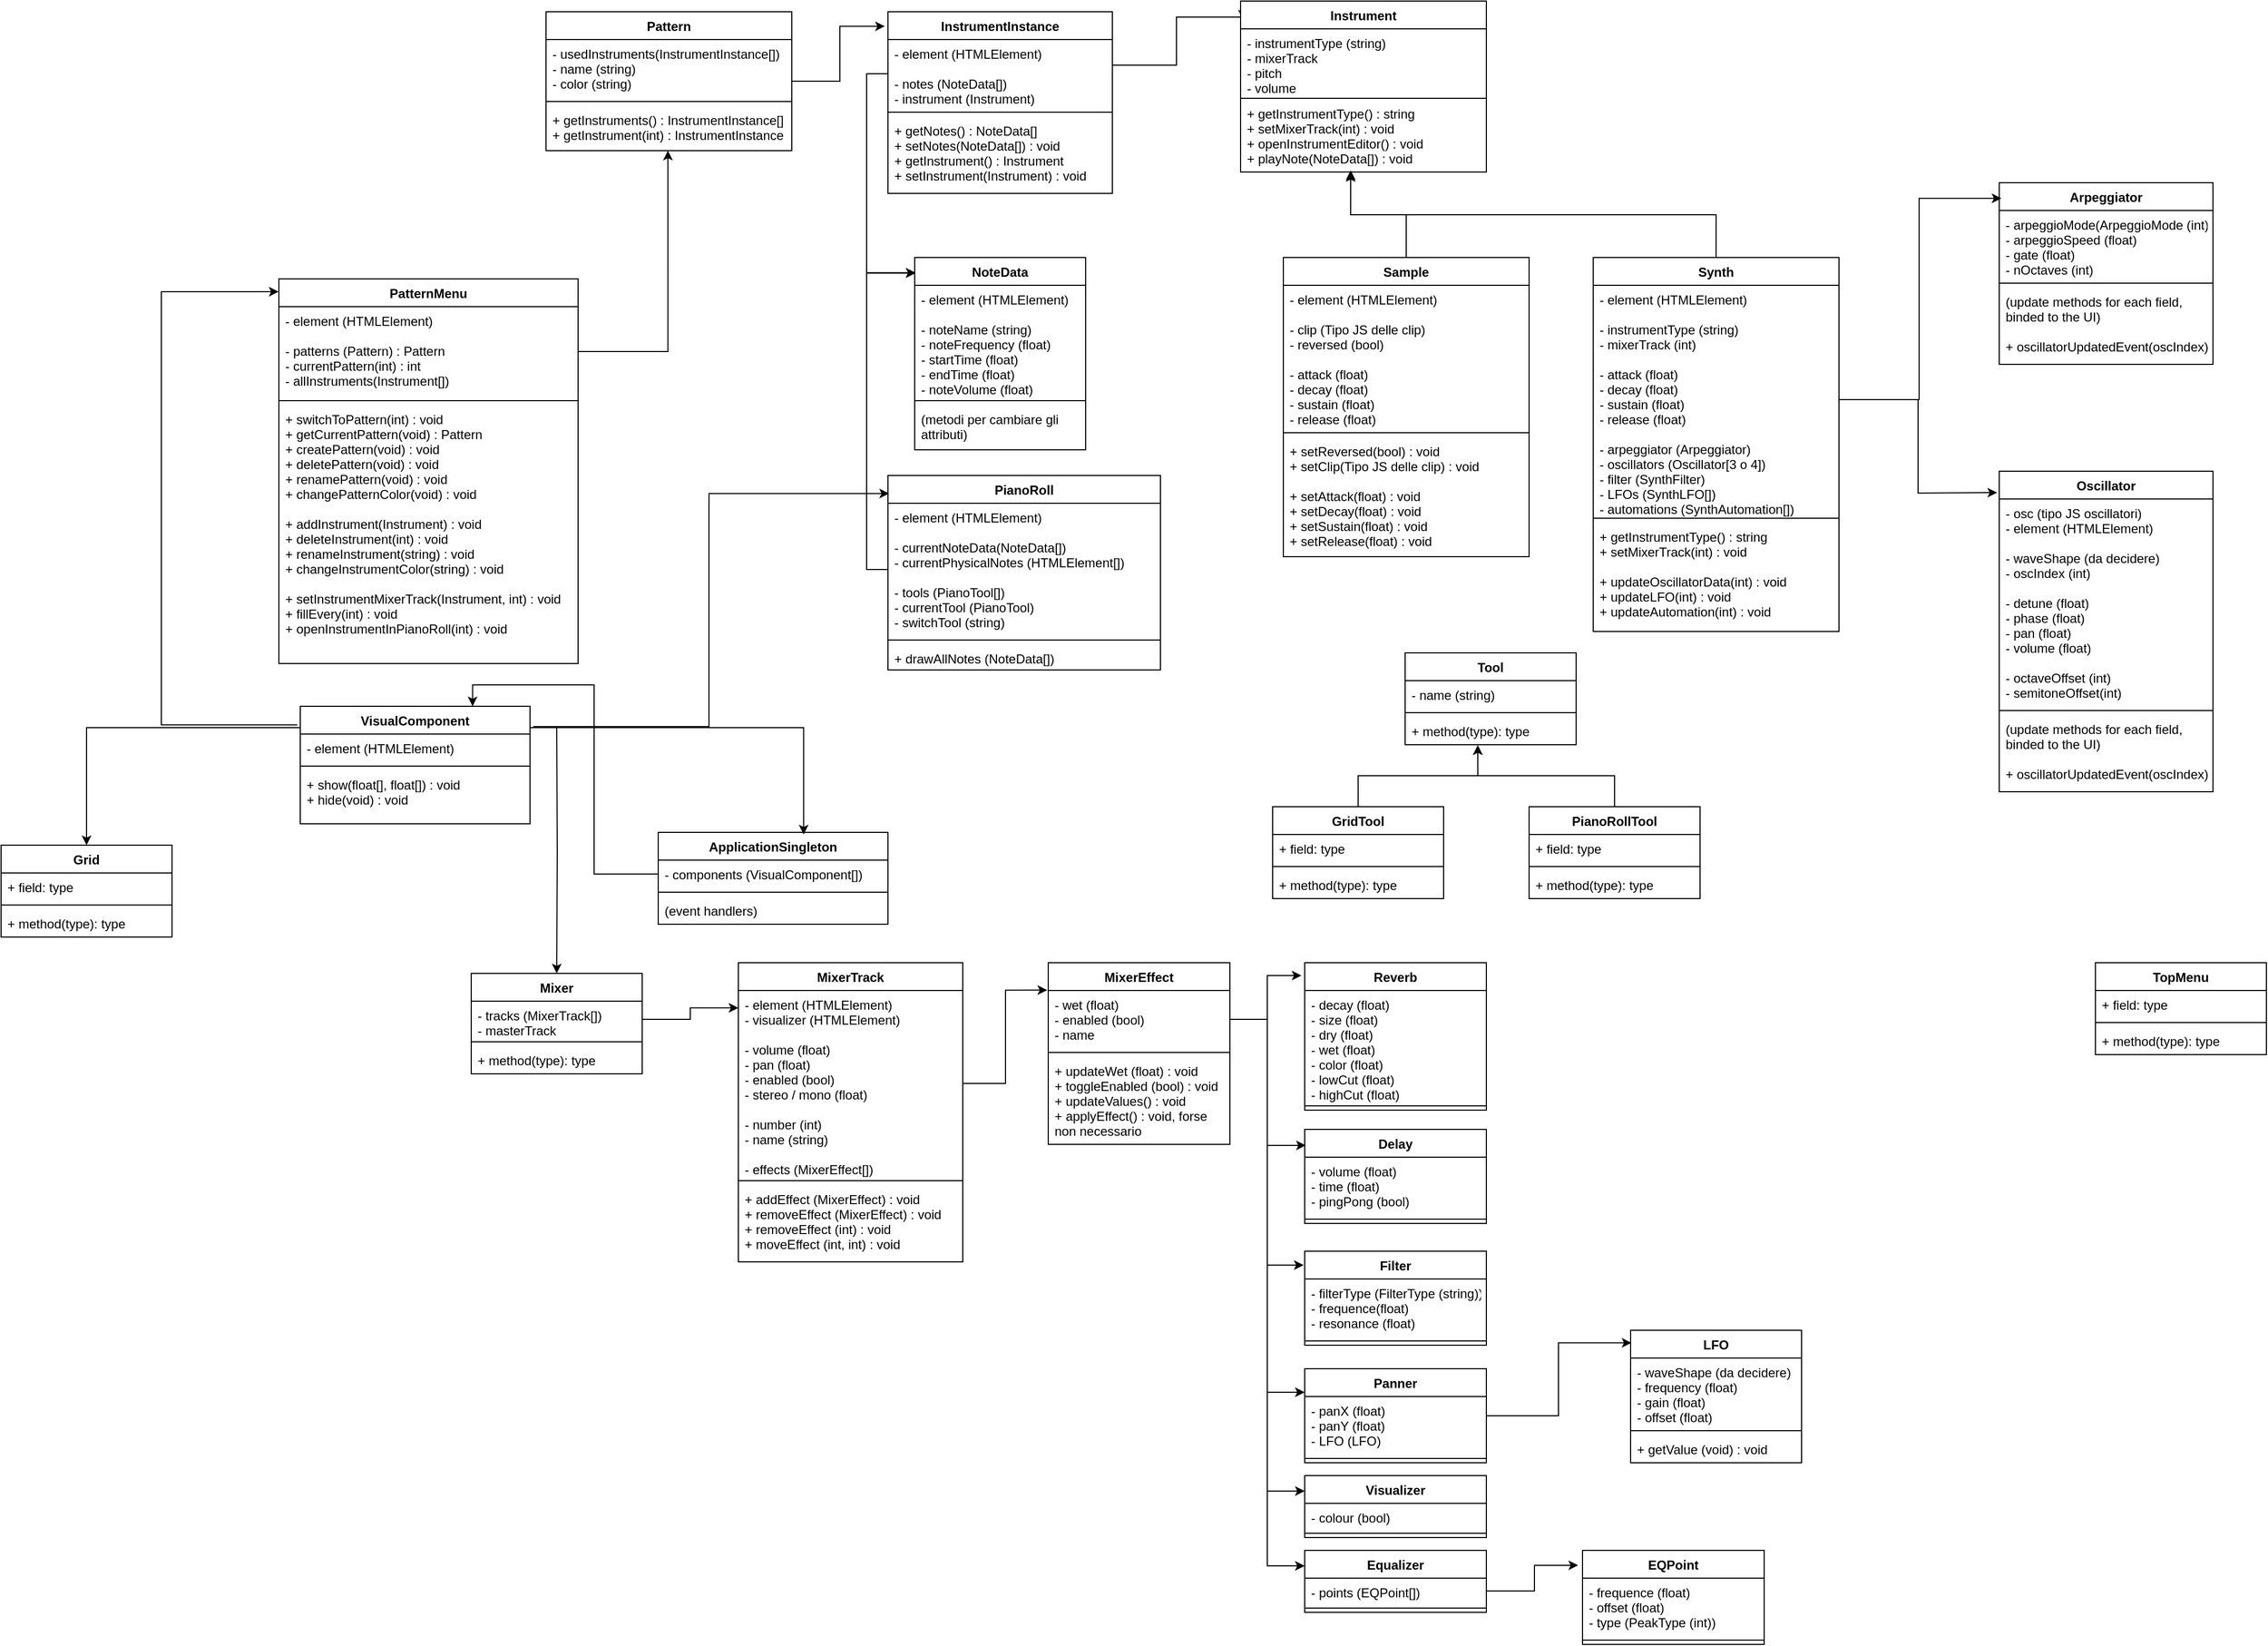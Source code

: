 <mxfile version="14.4.3" type="device"><diagram id="C5RBs43oDa-KdzZeNtuy" name="Page-1"><mxGraphModel dx="2067" dy="1812" grid="1" gridSize="10" guides="1" tooltips="1" connect="1" arrows="1" fold="1" page="1" pageScale="1" pageWidth="827" pageHeight="1169" math="0" shadow="0"><root><mxCell id="WIyWlLk6GJQsqaUBKTNV-0"/><mxCell id="WIyWlLk6GJQsqaUBKTNV-1" parent="WIyWlLk6GJQsqaUBKTNV-0"/><mxCell id="mpDqHgoqTFLw5ExMY9Df-0" value="Mixer" style="swimlane;fontStyle=1;align=center;verticalAlign=top;childLayout=stackLayout;horizontal=1;startSize=26;horizontalStack=0;resizeParent=1;resizeParentMax=0;resizeLast=0;collapsible=1;marginBottom=0;" vertex="1" parent="WIyWlLk6GJQsqaUBKTNV-1"><mxGeometry x="-150" y="790" width="160" height="94" as="geometry"/></mxCell><mxCell id="mpDqHgoqTFLw5ExMY9Df-1" value="- tracks (MixerTrack[])&#10;- masterTrack" style="text;strokeColor=none;fillColor=none;align=left;verticalAlign=top;spacingLeft=4;spacingRight=4;overflow=hidden;rotatable=0;points=[[0,0.5],[1,0.5]];portConstraint=eastwest;" vertex="1" parent="mpDqHgoqTFLw5ExMY9Df-0"><mxGeometry y="26" width="160" height="34" as="geometry"/></mxCell><mxCell id="mpDqHgoqTFLw5ExMY9Df-2" value="" style="line;strokeWidth=1;fillColor=none;align=left;verticalAlign=middle;spacingTop=-1;spacingLeft=3;spacingRight=3;rotatable=0;labelPosition=right;points=[];portConstraint=eastwest;" vertex="1" parent="mpDqHgoqTFLw5ExMY9Df-0"><mxGeometry y="60" width="160" height="8" as="geometry"/></mxCell><mxCell id="mpDqHgoqTFLw5ExMY9Df-3" value="+ method(type): type" style="text;strokeColor=none;fillColor=none;align=left;verticalAlign=top;spacingLeft=4;spacingRight=4;overflow=hidden;rotatable=0;points=[[0,0.5],[1,0.5]];portConstraint=eastwest;" vertex="1" parent="mpDqHgoqTFLw5ExMY9Df-0"><mxGeometry y="68" width="160" height="26" as="geometry"/></mxCell><mxCell id="mpDqHgoqTFLw5ExMY9Df-4" value="PatternMenu&#10;" style="swimlane;fontStyle=1;align=center;verticalAlign=top;childLayout=stackLayout;horizontal=1;startSize=26;horizontalStack=0;resizeParent=1;resizeParentMax=0;resizeLast=0;collapsible=1;marginBottom=0;" vertex="1" parent="WIyWlLk6GJQsqaUBKTNV-1"><mxGeometry x="-330" y="140" width="280" height="360" as="geometry"/></mxCell><mxCell id="mpDqHgoqTFLw5ExMY9Df-5" value="- element (HTMLElement)&#10;&#10;- patterns (Pattern) : Pattern&#10;- currentPattern(int) : int&#10;- allInstruments(Instrument[])" style="text;strokeColor=none;fillColor=none;align=left;verticalAlign=top;spacingLeft=4;spacingRight=4;overflow=hidden;rotatable=0;points=[[0,0.5],[1,0.5]];portConstraint=eastwest;" vertex="1" parent="mpDqHgoqTFLw5ExMY9Df-4"><mxGeometry y="26" width="280" height="84" as="geometry"/></mxCell><mxCell id="mpDqHgoqTFLw5ExMY9Df-6" value="" style="line;strokeWidth=1;fillColor=none;align=left;verticalAlign=middle;spacingTop=-1;spacingLeft=3;spacingRight=3;rotatable=0;labelPosition=right;points=[];portConstraint=eastwest;" vertex="1" parent="mpDqHgoqTFLw5ExMY9Df-4"><mxGeometry y="110" width="280" height="8" as="geometry"/></mxCell><mxCell id="mpDqHgoqTFLw5ExMY9Df-7" value="+ switchToPattern(int) : void&#10;+ getCurrentPattern(void) : Pattern&#10;+ createPattern(void) : void&#10;+ deletePattern(void) : void&#10;+ renamePattern(void) : void&#10;+ changePatternColor(void) : void&#10;&#10;+ addInstrument(Instrument) : void&#10;+ deleteInstrument(int) : void&#10;+ renameInstrument(string) : void&#10;+ changeInstrumentColor(string) : void&#10;&#10;+ setInstrumentMixerTrack(Instrument, int) : void&#10;+ fillEvery(int) : void&#10;+ openInstrumentInPianoRoll(int) : void" style="text;strokeColor=none;fillColor=none;align=left;verticalAlign=top;spacingLeft=4;spacingRight=4;overflow=hidden;rotatable=0;points=[[0,0.5],[1,0.5]];portConstraint=eastwest;" vertex="1" parent="mpDqHgoqTFLw5ExMY9Df-4"><mxGeometry y="118" width="280" height="242" as="geometry"/></mxCell><mxCell id="mpDqHgoqTFLw5ExMY9Df-8" value="PianoRoll" style="swimlane;fontStyle=1;align=center;verticalAlign=top;childLayout=stackLayout;horizontal=1;startSize=26;horizontalStack=0;resizeParent=1;resizeParentMax=0;resizeLast=0;collapsible=1;marginBottom=0;" vertex="1" parent="WIyWlLk6GJQsqaUBKTNV-1"><mxGeometry x="240" y="324" width="255" height="182" as="geometry"/></mxCell><mxCell id="mpDqHgoqTFLw5ExMY9Df-9" value="- element (HTMLElement)&#10;&#10;- currentNoteData(NoteData[])&#10;- currentPhysicalNotes (HTMLElement[])&#10;&#10;- tools (PianoTool[]) &#10;- currentTool (PianoTool)&#10;- switchTool (string)" style="text;strokeColor=none;fillColor=none;align=left;verticalAlign=top;spacingLeft=4;spacingRight=4;overflow=hidden;rotatable=0;points=[[0,0.5],[1,0.5]];portConstraint=eastwest;" vertex="1" parent="mpDqHgoqTFLw5ExMY9Df-8"><mxGeometry y="26" width="255" height="124" as="geometry"/></mxCell><mxCell id="mpDqHgoqTFLw5ExMY9Df-10" value="" style="line;strokeWidth=1;fillColor=none;align=left;verticalAlign=middle;spacingTop=-1;spacingLeft=3;spacingRight=3;rotatable=0;labelPosition=right;points=[];portConstraint=eastwest;" vertex="1" parent="mpDqHgoqTFLw5ExMY9Df-8"><mxGeometry y="150" width="255" height="8" as="geometry"/></mxCell><mxCell id="mpDqHgoqTFLw5ExMY9Df-11" value="+ drawAllNotes (NoteData[])" style="text;strokeColor=none;fillColor=none;align=left;verticalAlign=top;spacingLeft=4;spacingRight=4;overflow=hidden;rotatable=0;points=[[0,0.5],[1,0.5]];portConstraint=eastwest;" vertex="1" parent="mpDqHgoqTFLw5ExMY9Df-8"><mxGeometry y="158" width="255" height="24" as="geometry"/></mxCell><mxCell id="mpDqHgoqTFLw5ExMY9Df-12" value="TopMenu" style="swimlane;fontStyle=1;align=center;verticalAlign=top;childLayout=stackLayout;horizontal=1;startSize=26;horizontalStack=0;resizeParent=1;resizeParentMax=0;resizeLast=0;collapsible=1;marginBottom=0;" vertex="1" parent="WIyWlLk6GJQsqaUBKTNV-1"><mxGeometry x="1370" y="780" width="160" height="86" as="geometry"/></mxCell><mxCell id="mpDqHgoqTFLw5ExMY9Df-13" value="+ field: type" style="text;strokeColor=none;fillColor=none;align=left;verticalAlign=top;spacingLeft=4;spacingRight=4;overflow=hidden;rotatable=0;points=[[0,0.5],[1,0.5]];portConstraint=eastwest;" vertex="1" parent="mpDqHgoqTFLw5ExMY9Df-12"><mxGeometry y="26" width="160" height="26" as="geometry"/></mxCell><mxCell id="mpDqHgoqTFLw5ExMY9Df-14" value="" style="line;strokeWidth=1;fillColor=none;align=left;verticalAlign=middle;spacingTop=-1;spacingLeft=3;spacingRight=3;rotatable=0;labelPosition=right;points=[];portConstraint=eastwest;" vertex="1" parent="mpDqHgoqTFLw5ExMY9Df-12"><mxGeometry y="52" width="160" height="8" as="geometry"/></mxCell><mxCell id="mpDqHgoqTFLw5ExMY9Df-15" value="+ method(type): type" style="text;strokeColor=none;fillColor=none;align=left;verticalAlign=top;spacingLeft=4;spacingRight=4;overflow=hidden;rotatable=0;points=[[0,0.5],[1,0.5]];portConstraint=eastwest;" vertex="1" parent="mpDqHgoqTFLw5ExMY9Df-12"><mxGeometry y="60" width="160" height="26" as="geometry"/></mxCell><mxCell id="mpDqHgoqTFLw5ExMY9Df-16" value="Grid&#10;" style="swimlane;fontStyle=1;align=center;verticalAlign=top;childLayout=stackLayout;horizontal=1;startSize=26;horizontalStack=0;resizeParent=1;resizeParentMax=0;resizeLast=0;collapsible=1;marginBottom=0;" vertex="1" parent="WIyWlLk6GJQsqaUBKTNV-1"><mxGeometry x="-590" y="670" width="160" height="86" as="geometry"/></mxCell><mxCell id="mpDqHgoqTFLw5ExMY9Df-17" value="+ field: type" style="text;strokeColor=none;fillColor=none;align=left;verticalAlign=top;spacingLeft=4;spacingRight=4;overflow=hidden;rotatable=0;points=[[0,0.5],[1,0.5]];portConstraint=eastwest;" vertex="1" parent="mpDqHgoqTFLw5ExMY9Df-16"><mxGeometry y="26" width="160" height="26" as="geometry"/></mxCell><mxCell id="mpDqHgoqTFLw5ExMY9Df-18" value="" style="line;strokeWidth=1;fillColor=none;align=left;verticalAlign=middle;spacingTop=-1;spacingLeft=3;spacingRight=3;rotatable=0;labelPosition=right;points=[];portConstraint=eastwest;" vertex="1" parent="mpDqHgoqTFLw5ExMY9Df-16"><mxGeometry y="52" width="160" height="8" as="geometry"/></mxCell><mxCell id="mpDqHgoqTFLw5ExMY9Df-19" value="+ method(type): type" style="text;strokeColor=none;fillColor=none;align=left;verticalAlign=top;spacingLeft=4;spacingRight=4;overflow=hidden;rotatable=0;points=[[0,0.5],[1,0.5]];portConstraint=eastwest;" vertex="1" parent="mpDqHgoqTFLw5ExMY9Df-16"><mxGeometry y="60" width="160" height="26" as="geometry"/></mxCell><mxCell id="mpDqHgoqTFLw5ExMY9Df-20" value="Tool&#10;" style="swimlane;fontStyle=1;align=center;verticalAlign=top;childLayout=stackLayout;horizontal=1;startSize=26;horizontalStack=0;resizeParent=1;resizeParentMax=0;resizeLast=0;collapsible=1;marginBottom=0;" vertex="1" parent="WIyWlLk6GJQsqaUBKTNV-1"><mxGeometry x="724" y="490" width="160" height="86" as="geometry"/></mxCell><mxCell id="mpDqHgoqTFLw5ExMY9Df-21" value="- name (string)" style="text;strokeColor=none;fillColor=none;align=left;verticalAlign=top;spacingLeft=4;spacingRight=4;overflow=hidden;rotatable=0;points=[[0,0.5],[1,0.5]];portConstraint=eastwest;" vertex="1" parent="mpDqHgoqTFLw5ExMY9Df-20"><mxGeometry y="26" width="160" height="26" as="geometry"/></mxCell><mxCell id="mpDqHgoqTFLw5ExMY9Df-22" value="" style="line;strokeWidth=1;fillColor=none;align=left;verticalAlign=middle;spacingTop=-1;spacingLeft=3;spacingRight=3;rotatable=0;labelPosition=right;points=[];portConstraint=eastwest;" vertex="1" parent="mpDqHgoqTFLw5ExMY9Df-20"><mxGeometry y="52" width="160" height="8" as="geometry"/></mxCell><mxCell id="mpDqHgoqTFLw5ExMY9Df-23" value="+ method(type): type" style="text;strokeColor=none;fillColor=none;align=left;verticalAlign=top;spacingLeft=4;spacingRight=4;overflow=hidden;rotatable=0;points=[[0,0.5],[1,0.5]];portConstraint=eastwest;" vertex="1" parent="mpDqHgoqTFLw5ExMY9Df-20"><mxGeometry y="60" width="160" height="26" as="geometry"/></mxCell><mxCell id="mpDqHgoqTFLw5ExMY9Df-32" style="edgeStyle=orthogonalEdgeStyle;rounded=0;orthogonalLoop=1;jettySize=auto;html=1;entryX=0.425;entryY=1.019;entryDx=0;entryDy=0;entryPerimeter=0;" edge="1" parent="WIyWlLk6GJQsqaUBKTNV-1" source="mpDqHgoqTFLw5ExMY9Df-24" target="mpDqHgoqTFLw5ExMY9Df-23"><mxGeometry relative="1" as="geometry"/></mxCell><mxCell id="mpDqHgoqTFLw5ExMY9Df-24" value="GridTool&#10;" style="swimlane;fontStyle=1;align=center;verticalAlign=top;childLayout=stackLayout;horizontal=1;startSize=26;horizontalStack=0;resizeParent=1;resizeParentMax=0;resizeLast=0;collapsible=1;marginBottom=0;" vertex="1" parent="WIyWlLk6GJQsqaUBKTNV-1"><mxGeometry x="600" y="634" width="160" height="86" as="geometry"/></mxCell><mxCell id="mpDqHgoqTFLw5ExMY9Df-25" value="+ field: type" style="text;strokeColor=none;fillColor=none;align=left;verticalAlign=top;spacingLeft=4;spacingRight=4;overflow=hidden;rotatable=0;points=[[0,0.5],[1,0.5]];portConstraint=eastwest;" vertex="1" parent="mpDqHgoqTFLw5ExMY9Df-24"><mxGeometry y="26" width="160" height="26" as="geometry"/></mxCell><mxCell id="mpDqHgoqTFLw5ExMY9Df-26" value="" style="line;strokeWidth=1;fillColor=none;align=left;verticalAlign=middle;spacingTop=-1;spacingLeft=3;spacingRight=3;rotatable=0;labelPosition=right;points=[];portConstraint=eastwest;" vertex="1" parent="mpDqHgoqTFLw5ExMY9Df-24"><mxGeometry y="52" width="160" height="8" as="geometry"/></mxCell><mxCell id="mpDqHgoqTFLw5ExMY9Df-27" value="+ method(type): type" style="text;strokeColor=none;fillColor=none;align=left;verticalAlign=top;spacingLeft=4;spacingRight=4;overflow=hidden;rotatable=0;points=[[0,0.5],[1,0.5]];portConstraint=eastwest;" vertex="1" parent="mpDqHgoqTFLw5ExMY9Df-24"><mxGeometry y="60" width="160" height="26" as="geometry"/></mxCell><mxCell id="mpDqHgoqTFLw5ExMY9Df-33" style="edgeStyle=orthogonalEdgeStyle;rounded=0;orthogonalLoop=1;jettySize=auto;html=1;entryX=0.425;entryY=1.019;entryDx=0;entryDy=0;entryPerimeter=0;" edge="1" parent="WIyWlLk6GJQsqaUBKTNV-1" source="mpDqHgoqTFLw5ExMY9Df-28" target="mpDqHgoqTFLw5ExMY9Df-23"><mxGeometry relative="1" as="geometry"/></mxCell><mxCell id="mpDqHgoqTFLw5ExMY9Df-28" value="PianoRollTool&#10;" style="swimlane;fontStyle=1;align=center;verticalAlign=top;childLayout=stackLayout;horizontal=1;startSize=26;horizontalStack=0;resizeParent=1;resizeParentMax=0;resizeLast=0;collapsible=1;marginBottom=0;" vertex="1" parent="WIyWlLk6GJQsqaUBKTNV-1"><mxGeometry x="840" y="634" width="160" height="86" as="geometry"/></mxCell><mxCell id="mpDqHgoqTFLw5ExMY9Df-29" value="+ field: type" style="text;strokeColor=none;fillColor=none;align=left;verticalAlign=top;spacingLeft=4;spacingRight=4;overflow=hidden;rotatable=0;points=[[0,0.5],[1,0.5]];portConstraint=eastwest;" vertex="1" parent="mpDqHgoqTFLw5ExMY9Df-28"><mxGeometry y="26" width="160" height="26" as="geometry"/></mxCell><mxCell id="mpDqHgoqTFLw5ExMY9Df-30" value="" style="line;strokeWidth=1;fillColor=none;align=left;verticalAlign=middle;spacingTop=-1;spacingLeft=3;spacingRight=3;rotatable=0;labelPosition=right;points=[];portConstraint=eastwest;" vertex="1" parent="mpDqHgoqTFLw5ExMY9Df-28"><mxGeometry y="52" width="160" height="8" as="geometry"/></mxCell><mxCell id="mpDqHgoqTFLw5ExMY9Df-31" value="+ method(type): type" style="text;strokeColor=none;fillColor=none;align=left;verticalAlign=top;spacingLeft=4;spacingRight=4;overflow=hidden;rotatable=0;points=[[0,0.5],[1,0.5]];portConstraint=eastwest;" vertex="1" parent="mpDqHgoqTFLw5ExMY9Df-28"><mxGeometry y="60" width="160" height="26" as="geometry"/></mxCell><mxCell id="mpDqHgoqTFLw5ExMY9Df-58" style="edgeStyle=orthogonalEdgeStyle;rounded=0;orthogonalLoop=1;jettySize=auto;html=1;entryX=-0.014;entryY=0.08;entryDx=0;entryDy=0;entryPerimeter=0;" edge="1" parent="WIyWlLk6GJQsqaUBKTNV-1" source="mpDqHgoqTFLw5ExMY9Df-34" target="mpDqHgoqTFLw5ExMY9Df-40"><mxGeometry relative="1" as="geometry"/></mxCell><mxCell id="mpDqHgoqTFLw5ExMY9Df-34" value="Pattern" style="swimlane;fontStyle=1;align=center;verticalAlign=top;childLayout=stackLayout;horizontal=1;startSize=26;horizontalStack=0;resizeParent=1;resizeParentMax=0;resizeLast=0;collapsible=1;marginBottom=0;" vertex="1" parent="WIyWlLk6GJQsqaUBKTNV-1"><mxGeometry x="-80" y="-110" width="230" height="130" as="geometry"/></mxCell><mxCell id="mpDqHgoqTFLw5ExMY9Df-35" value="- usedInstruments(InstrumentInstance[])&#10;- name (string)&#10;- color (string)" style="text;strokeColor=none;fillColor=none;align=left;verticalAlign=top;spacingLeft=4;spacingRight=4;overflow=hidden;rotatable=0;points=[[0,0.5],[1,0.5]];portConstraint=eastwest;" vertex="1" parent="mpDqHgoqTFLw5ExMY9Df-34"><mxGeometry y="26" width="230" height="54" as="geometry"/></mxCell><mxCell id="mpDqHgoqTFLw5ExMY9Df-36" value="" style="line;strokeWidth=1;fillColor=none;align=left;verticalAlign=middle;spacingTop=-1;spacingLeft=3;spacingRight=3;rotatable=0;labelPosition=right;points=[];portConstraint=eastwest;" vertex="1" parent="mpDqHgoqTFLw5ExMY9Df-34"><mxGeometry y="80" width="230" height="8" as="geometry"/></mxCell><mxCell id="mpDqHgoqTFLw5ExMY9Df-37" value="+ getInstruments() : InstrumentInstance[]&#10;+ getInstrument(int) : InstrumentInstance&#10;" style="text;strokeColor=none;fillColor=none;align=left;verticalAlign=top;spacingLeft=4;spacingRight=4;overflow=hidden;rotatable=0;points=[[0,0.5],[1,0.5]];portConstraint=eastwest;" vertex="1" parent="mpDqHgoqTFLw5ExMY9Df-34"><mxGeometry y="88" width="230" height="42" as="geometry"/></mxCell><mxCell id="mpDqHgoqTFLw5ExMY9Df-59" style="edgeStyle=orthogonalEdgeStyle;rounded=0;orthogonalLoop=1;jettySize=auto;html=1;entryX=0.009;entryY=0.108;entryDx=0;entryDy=0;entryPerimeter=0;" edge="1" parent="WIyWlLk6GJQsqaUBKTNV-1" source="mpDqHgoqTFLw5ExMY9Df-40" target="mpDqHgoqTFLw5ExMY9Df-45"><mxGeometry relative="1" as="geometry"><Array as="points"><mxPoint x="510" y="-60"/><mxPoint x="510" y="-105"/></Array></mxGeometry></mxCell><mxCell id="mpDqHgoqTFLw5ExMY9Df-40" value="InstrumentInstance" style="swimlane;fontStyle=1;align=center;verticalAlign=top;childLayout=stackLayout;horizontal=1;startSize=26;horizontalStack=0;resizeParent=1;resizeParentMax=0;resizeLast=0;collapsible=1;marginBottom=0;" vertex="1" parent="WIyWlLk6GJQsqaUBKTNV-1"><mxGeometry x="240" y="-110" width="210" height="170" as="geometry"/></mxCell><mxCell id="mpDqHgoqTFLw5ExMY9Df-41" value="- element (HTMLElement)&#10;&#10;- notes (NoteData[])&#10;- instrument (Instrument)&#10;" style="text;strokeColor=none;fillColor=none;align=left;verticalAlign=top;spacingLeft=4;spacingRight=4;overflow=hidden;rotatable=0;points=[[0,0.5],[1,0.5]];portConstraint=eastwest;" vertex="1" parent="mpDqHgoqTFLw5ExMY9Df-40"><mxGeometry y="26" width="210" height="64" as="geometry"/></mxCell><mxCell id="mpDqHgoqTFLw5ExMY9Df-42" value="" style="line;strokeWidth=1;fillColor=none;align=left;verticalAlign=middle;spacingTop=-1;spacingLeft=3;spacingRight=3;rotatable=0;labelPosition=right;points=[];portConstraint=eastwest;" vertex="1" parent="mpDqHgoqTFLw5ExMY9Df-40"><mxGeometry y="90" width="210" height="8" as="geometry"/></mxCell><mxCell id="mpDqHgoqTFLw5ExMY9Df-43" value="+ getNotes() : NoteData[]&#10;+ setNotes(NoteData[]) : void&#10;+ getInstrument() : Instrument&#10;+ setInstrument(Instrument) : void" style="text;strokeColor=none;fillColor=none;align=left;verticalAlign=top;spacingLeft=4;spacingRight=4;overflow=hidden;rotatable=0;points=[[0,0.5],[1,0.5]];portConstraint=eastwest;" vertex="1" parent="mpDqHgoqTFLw5ExMY9Df-40"><mxGeometry y="98" width="210" height="72" as="geometry"/></mxCell><mxCell id="mpDqHgoqTFLw5ExMY9Df-45" value="Instrument" style="swimlane;fontStyle=1;align=center;verticalAlign=top;childLayout=stackLayout;horizontal=1;startSize=26;horizontalStack=0;resizeParent=1;resizeParentMax=0;resizeLast=0;collapsible=1;marginBottom=0;" vertex="1" parent="WIyWlLk6GJQsqaUBKTNV-1"><mxGeometry x="570" y="-120" width="230" height="160" as="geometry"/></mxCell><mxCell id="mpDqHgoqTFLw5ExMY9Df-46" value="- instrumentType (string)&#10;- mixerTrack&#10;- pitch&#10;- volume&#10;" style="text;strokeColor=none;fillColor=none;align=left;verticalAlign=top;spacingLeft=4;spacingRight=4;overflow=hidden;rotatable=0;points=[[0,0.5],[1,0.5]];portConstraint=eastwest;" vertex="1" parent="mpDqHgoqTFLw5ExMY9Df-45"><mxGeometry y="26" width="230" height="64" as="geometry"/></mxCell><mxCell id="mpDqHgoqTFLw5ExMY9Df-47" value="" style="line;strokeWidth=1;fillColor=none;align=left;verticalAlign=middle;spacingTop=-1;spacingLeft=3;spacingRight=3;rotatable=0;labelPosition=right;points=[];portConstraint=eastwest;" vertex="1" parent="mpDqHgoqTFLw5ExMY9Df-45"><mxGeometry y="90" width="230" height="2" as="geometry"/></mxCell><mxCell id="mpDqHgoqTFLw5ExMY9Df-48" value="+ getInstrumentType() : string&#10;+ setMixerTrack(int) : void&#10;+ openInstrumentEditor() : void&#10;+ playNote(NoteData[]) : void" style="text;strokeColor=none;fillColor=none;align=left;verticalAlign=top;spacingLeft=4;spacingRight=4;overflow=hidden;rotatable=0;points=[[0,0.5],[1,0.5]];portConstraint=eastwest;" vertex="1" parent="mpDqHgoqTFLw5ExMY9Df-45"><mxGeometry y="92" width="230" height="68" as="geometry"/></mxCell><mxCell id="mpDqHgoqTFLw5ExMY9Df-60" style="edgeStyle=orthogonalEdgeStyle;rounded=0;orthogonalLoop=1;jettySize=auto;html=1;entryX=0.448;entryY=0.976;entryDx=0;entryDy=0;entryPerimeter=0;" edge="1" parent="WIyWlLk6GJQsqaUBKTNV-1" source="mpDqHgoqTFLw5ExMY9Df-49" target="mpDqHgoqTFLw5ExMY9Df-48"><mxGeometry relative="1" as="geometry"><Array as="points"><mxPoint x="1015" y="80"/><mxPoint x="673" y="80"/></Array></mxGeometry></mxCell><mxCell id="mpDqHgoqTFLw5ExMY9Df-49" value="Synth" style="swimlane;fontStyle=1;align=center;verticalAlign=top;childLayout=stackLayout;horizontal=1;startSize=26;horizontalStack=0;resizeParent=1;resizeParentMax=0;resizeLast=0;collapsible=1;marginBottom=0;" vertex="1" parent="WIyWlLk6GJQsqaUBKTNV-1"><mxGeometry x="900" y="120" width="230" height="350" as="geometry"/></mxCell><mxCell id="mpDqHgoqTFLw5ExMY9Df-50" value="- element (HTMLElement)&#10;&#10;- instrumentType (string)&#10;- mixerTrack (int)&#10;&#10;- attack (float)&#10;- decay (float)&#10;- sustain (float)&#10;- release (float)&#10;&#10;- arpeggiator (Arpeggiator)&#10;- oscillators (Oscillator[3 o 4])&#10;- filter (SynthFilter)&#10;- LFOs (SynthLFO[])&#10;- automations (SynthAutomation[])" style="text;strokeColor=none;fillColor=none;align=left;verticalAlign=top;spacingLeft=4;spacingRight=4;overflow=hidden;rotatable=0;points=[[0,0.5],[1,0.5]];portConstraint=eastwest;" vertex="1" parent="mpDqHgoqTFLw5ExMY9Df-49"><mxGeometry y="26" width="230" height="214" as="geometry"/></mxCell><mxCell id="mpDqHgoqTFLw5ExMY9Df-51" value="" style="line;strokeWidth=1;fillColor=none;align=left;verticalAlign=middle;spacingTop=-1;spacingLeft=3;spacingRight=3;rotatable=0;labelPosition=right;points=[];portConstraint=eastwest;" vertex="1" parent="mpDqHgoqTFLw5ExMY9Df-49"><mxGeometry y="240" width="230" height="8" as="geometry"/></mxCell><mxCell id="mpDqHgoqTFLw5ExMY9Df-52" value="+ getInstrumentType() : string&#10;+ setMixerTrack(int) : void&#10;&#10;+ updateOscillatorData(int) : void&#10;+ updateLFO(int) : void&#10;+ updateAutomation(int) : void" style="text;strokeColor=none;fillColor=none;align=left;verticalAlign=top;spacingLeft=4;spacingRight=4;overflow=hidden;rotatable=0;points=[[0,0.5],[1,0.5]];portConstraint=eastwest;" vertex="1" parent="mpDqHgoqTFLw5ExMY9Df-49"><mxGeometry y="248" width="230" height="102" as="geometry"/></mxCell><mxCell id="mpDqHgoqTFLw5ExMY9Df-61" style="edgeStyle=orthogonalEdgeStyle;rounded=0;orthogonalLoop=1;jettySize=auto;html=1;entryX=0.448;entryY=1;entryDx=0;entryDy=0;entryPerimeter=0;" edge="1" parent="WIyWlLk6GJQsqaUBKTNV-1" source="mpDqHgoqTFLw5ExMY9Df-53" target="mpDqHgoqTFLw5ExMY9Df-48"><mxGeometry relative="1" as="geometry"><mxPoint x="700" y="20" as="targetPoint"/></mxGeometry></mxCell><mxCell id="mpDqHgoqTFLw5ExMY9Df-53" value="Sample" style="swimlane;fontStyle=1;align=center;verticalAlign=top;childLayout=stackLayout;horizontal=1;startSize=26;horizontalStack=0;resizeParent=1;resizeParentMax=0;resizeLast=0;collapsible=1;marginBottom=0;" vertex="1" parent="WIyWlLk6GJQsqaUBKTNV-1"><mxGeometry x="610" y="120" width="230" height="280" as="geometry"/></mxCell><mxCell id="mpDqHgoqTFLw5ExMY9Df-54" value="- element (HTMLElement)&#10;&#10;- clip (Tipo JS delle clip)&#10;- reversed (bool)&#10;&#10;- attack (float)&#10;- decay (float)&#10;- sustain (float)&#10;- release (float)" style="text;strokeColor=none;fillColor=none;align=left;verticalAlign=top;spacingLeft=4;spacingRight=4;overflow=hidden;rotatable=0;points=[[0,0.5],[1,0.5]];portConstraint=eastwest;" vertex="1" parent="mpDqHgoqTFLw5ExMY9Df-53"><mxGeometry y="26" width="230" height="134" as="geometry"/></mxCell><mxCell id="mpDqHgoqTFLw5ExMY9Df-55" value="" style="line;strokeWidth=1;fillColor=none;align=left;verticalAlign=middle;spacingTop=-1;spacingLeft=3;spacingRight=3;rotatable=0;labelPosition=right;points=[];portConstraint=eastwest;" vertex="1" parent="mpDqHgoqTFLw5ExMY9Df-53"><mxGeometry y="160" width="230" height="8" as="geometry"/></mxCell><mxCell id="mpDqHgoqTFLw5ExMY9Df-56" value="+ setReversed(bool) : void&#10;+ setClip(Tipo JS delle clip) : void&#10;&#10;+ setAttack(float) : void&#10;+ setDecay(float) : void&#10;+ setSustain(float) : void&#10;+ setRelease(float) : void" style="text;strokeColor=none;fillColor=none;align=left;verticalAlign=top;spacingLeft=4;spacingRight=4;overflow=hidden;rotatable=0;points=[[0,0.5],[1,0.5]];portConstraint=eastwest;" vertex="1" parent="mpDqHgoqTFLw5ExMY9Df-53"><mxGeometry y="168" width="230" height="112" as="geometry"/></mxCell><mxCell id="mpDqHgoqTFLw5ExMY9Df-57" style="edgeStyle=orthogonalEdgeStyle;rounded=0;orthogonalLoop=1;jettySize=auto;html=1;entryX=0.496;entryY=1;entryDx=0;entryDy=0;entryPerimeter=0;" edge="1" parent="WIyWlLk6GJQsqaUBKTNV-1" source="mpDqHgoqTFLw5ExMY9Df-5" target="mpDqHgoqTFLw5ExMY9Df-37"><mxGeometry relative="1" as="geometry"/></mxCell><mxCell id="mpDqHgoqTFLw5ExMY9Df-62" value="Oscillator" style="swimlane;fontStyle=1;align=center;verticalAlign=top;childLayout=stackLayout;horizontal=1;startSize=26;horizontalStack=0;resizeParent=1;resizeParentMax=0;resizeLast=0;collapsible=1;marginBottom=0;" vertex="1" parent="WIyWlLk6GJQsqaUBKTNV-1"><mxGeometry x="1280" y="320" width="200" height="300" as="geometry"/></mxCell><mxCell id="mpDqHgoqTFLw5ExMY9Df-63" value="- osc (tipo JS oscillatori)&#10;- element (HTMLElement)&#10;&#10;- waveShape (da decidere)&#10;- oscIndex (int)&#10;&#10;- detune (float)&#10;- phase (float)&#10;- pan (float)&#10;- volume (float)&#10;&#10;- octaveOffset (int)&#10;- semitoneOffset(int)" style="text;strokeColor=none;fillColor=none;align=left;verticalAlign=top;spacingLeft=4;spacingRight=4;overflow=hidden;rotatable=0;points=[[0,0.5],[1,0.5]];portConstraint=eastwest;" vertex="1" parent="mpDqHgoqTFLw5ExMY9Df-62"><mxGeometry y="26" width="200" height="194" as="geometry"/></mxCell><mxCell id="mpDqHgoqTFLw5ExMY9Df-64" value="" style="line;strokeWidth=1;fillColor=none;align=left;verticalAlign=middle;spacingTop=-1;spacingLeft=3;spacingRight=3;rotatable=0;labelPosition=right;points=[];portConstraint=eastwest;" vertex="1" parent="mpDqHgoqTFLw5ExMY9Df-62"><mxGeometry y="220" width="200" height="8" as="geometry"/></mxCell><mxCell id="mpDqHgoqTFLw5ExMY9Df-65" value="(update methods for each field, &#10;binded to the UI)&#10;&#10;+ oscillatorUpdatedEvent(oscIndex)" style="text;strokeColor=none;fillColor=none;align=left;verticalAlign=top;spacingLeft=4;spacingRight=4;overflow=hidden;rotatable=0;points=[[0,0.5],[1,0.5]];portConstraint=eastwest;" vertex="1" parent="mpDqHgoqTFLw5ExMY9Df-62"><mxGeometry y="228" width="200" height="72" as="geometry"/></mxCell><mxCell id="mpDqHgoqTFLw5ExMY9Df-66" style="edgeStyle=orthogonalEdgeStyle;rounded=0;orthogonalLoop=1;jettySize=auto;html=1;" edge="1" parent="WIyWlLk6GJQsqaUBKTNV-1" source="mpDqHgoqTFLw5ExMY9Df-50"><mxGeometry relative="1" as="geometry"><mxPoint x="1278" y="340" as="targetPoint"/></mxGeometry></mxCell><mxCell id="mpDqHgoqTFLw5ExMY9Df-67" value="NoteData" style="swimlane;fontStyle=1;align=center;verticalAlign=top;childLayout=stackLayout;horizontal=1;startSize=26;horizontalStack=0;resizeParent=1;resizeParentMax=0;resizeLast=0;collapsible=1;marginBottom=0;" vertex="1" parent="WIyWlLk6GJQsqaUBKTNV-1"><mxGeometry x="265" y="120" width="160" height="180" as="geometry"/></mxCell><mxCell id="mpDqHgoqTFLw5ExMY9Df-68" value="- element (HTMLElement)&#10;&#10;- noteName (string)&#10;- noteFrequency (float)&#10;- startTime (float)&#10;- endTime (float)&#10;- noteVolume (float)&#10;" style="text;strokeColor=none;fillColor=none;align=left;verticalAlign=top;spacingLeft=4;spacingRight=4;overflow=hidden;rotatable=0;points=[[0,0.5],[1,0.5]];portConstraint=eastwest;" vertex="1" parent="mpDqHgoqTFLw5ExMY9Df-67"><mxGeometry y="26" width="160" height="104" as="geometry"/></mxCell><mxCell id="mpDqHgoqTFLw5ExMY9Df-69" value="" style="line;strokeWidth=1;fillColor=none;align=left;verticalAlign=middle;spacingTop=-1;spacingLeft=3;spacingRight=3;rotatable=0;labelPosition=right;points=[];portConstraint=eastwest;" vertex="1" parent="mpDqHgoqTFLw5ExMY9Df-67"><mxGeometry y="130" width="160" height="8" as="geometry"/></mxCell><mxCell id="mpDqHgoqTFLw5ExMY9Df-70" value="(metodi per cambiare gli &#10;attributi)" style="text;strokeColor=none;fillColor=none;align=left;verticalAlign=top;spacingLeft=4;spacingRight=4;overflow=hidden;rotatable=0;points=[[0,0.5],[1,0.5]];portConstraint=eastwest;" vertex="1" parent="mpDqHgoqTFLw5ExMY9Df-67"><mxGeometry y="138" width="160" height="42" as="geometry"/></mxCell><mxCell id="mpDqHgoqTFLw5ExMY9Df-71" style="edgeStyle=orthogonalEdgeStyle;rounded=0;orthogonalLoop=1;jettySize=auto;html=1;entryX=0.006;entryY=0.081;entryDx=0;entryDy=0;entryPerimeter=0;" edge="1" parent="WIyWlLk6GJQsqaUBKTNV-1" source="mpDqHgoqTFLw5ExMY9Df-41" target="mpDqHgoqTFLw5ExMY9Df-67"><mxGeometry relative="1" as="geometry"/></mxCell><mxCell id="mpDqHgoqTFLw5ExMY9Df-73" style="edgeStyle=orthogonalEdgeStyle;rounded=0;orthogonalLoop=1;jettySize=auto;html=1;entryX=0.005;entryY=0.079;entryDx=0;entryDy=0;entryPerimeter=0;" edge="1" parent="WIyWlLk6GJQsqaUBKTNV-1" source="mpDqHgoqTFLw5ExMY9Df-9" target="mpDqHgoqTFLw5ExMY9Df-67"><mxGeometry relative="1" as="geometry"/></mxCell><mxCell id="mpDqHgoqTFLw5ExMY9Df-74" value="Arpeggiator" style="swimlane;fontStyle=1;align=center;verticalAlign=top;childLayout=stackLayout;horizontal=1;startSize=26;horizontalStack=0;resizeParent=1;resizeParentMax=0;resizeLast=0;collapsible=1;marginBottom=0;" vertex="1" parent="WIyWlLk6GJQsqaUBKTNV-1"><mxGeometry x="1280" y="50" width="200" height="170" as="geometry"/></mxCell><mxCell id="mpDqHgoqTFLw5ExMY9Df-75" value="- arpeggioMode(ArpeggioMode (int))&#10;- arpeggioSpeed (float)&#10;- gate (float)&#10;- nOctaves (int)" style="text;strokeColor=none;fillColor=none;align=left;verticalAlign=top;spacingLeft=4;spacingRight=4;overflow=hidden;rotatable=0;points=[[0,0.5],[1,0.5]];portConstraint=eastwest;" vertex="1" parent="mpDqHgoqTFLw5ExMY9Df-74"><mxGeometry y="26" width="200" height="64" as="geometry"/></mxCell><mxCell id="mpDqHgoqTFLw5ExMY9Df-76" value="" style="line;strokeWidth=1;fillColor=none;align=left;verticalAlign=middle;spacingTop=-1;spacingLeft=3;spacingRight=3;rotatable=0;labelPosition=right;points=[];portConstraint=eastwest;" vertex="1" parent="mpDqHgoqTFLw5ExMY9Df-74"><mxGeometry y="90" width="200" height="8" as="geometry"/></mxCell><mxCell id="mpDqHgoqTFLw5ExMY9Df-77" value="(update methods for each field, &#10;binded to the UI)&#10;&#10;+ oscillatorUpdatedEvent(oscIndex)" style="text;strokeColor=none;fillColor=none;align=left;verticalAlign=top;spacingLeft=4;spacingRight=4;overflow=hidden;rotatable=0;points=[[0,0.5],[1,0.5]];portConstraint=eastwest;" vertex="1" parent="mpDqHgoqTFLw5ExMY9Df-74"><mxGeometry y="98" width="200" height="72" as="geometry"/></mxCell><mxCell id="mpDqHgoqTFLw5ExMY9Df-78" style="edgeStyle=orthogonalEdgeStyle;rounded=0;orthogonalLoop=1;jettySize=auto;html=1;exitX=1;exitY=0.5;exitDx=0;exitDy=0;entryX=0.01;entryY=0.086;entryDx=0;entryDy=0;entryPerimeter=0;" edge="1" parent="WIyWlLk6GJQsqaUBKTNV-1" source="mpDqHgoqTFLw5ExMY9Df-50" target="mpDqHgoqTFLw5ExMY9Df-74"><mxGeometry relative="1" as="geometry"/></mxCell><mxCell id="mpDqHgoqTFLw5ExMY9Df-79" value="ApplicationSingleton" style="swimlane;fontStyle=1;align=center;verticalAlign=top;childLayout=stackLayout;horizontal=1;startSize=26;horizontalStack=0;resizeParent=1;resizeParentMax=0;resizeLast=0;collapsible=1;marginBottom=0;" vertex="1" parent="WIyWlLk6GJQsqaUBKTNV-1"><mxGeometry x="25" y="658" width="215" height="86" as="geometry"/></mxCell><mxCell id="mpDqHgoqTFLw5ExMY9Df-80" value="- components (VisualComponent[])" style="text;strokeColor=none;fillColor=none;align=left;verticalAlign=top;spacingLeft=4;spacingRight=4;overflow=hidden;rotatable=0;points=[[0,0.5],[1,0.5]];portConstraint=eastwest;" vertex="1" parent="mpDqHgoqTFLw5ExMY9Df-79"><mxGeometry y="26" width="215" height="26" as="geometry"/></mxCell><mxCell id="mpDqHgoqTFLw5ExMY9Df-81" value="" style="line;strokeWidth=1;fillColor=none;align=left;verticalAlign=middle;spacingTop=-1;spacingLeft=3;spacingRight=3;rotatable=0;labelPosition=right;points=[];portConstraint=eastwest;" vertex="1" parent="mpDqHgoqTFLw5ExMY9Df-79"><mxGeometry y="52" width="215" height="8" as="geometry"/></mxCell><mxCell id="mpDqHgoqTFLw5ExMY9Df-82" value="(event handlers)" style="text;strokeColor=none;fillColor=none;align=left;verticalAlign=top;spacingLeft=4;spacingRight=4;overflow=hidden;rotatable=0;points=[[0,0.5],[1,0.5]];portConstraint=eastwest;" vertex="1" parent="mpDqHgoqTFLw5ExMY9Df-79"><mxGeometry y="60" width="215" height="26" as="geometry"/></mxCell><mxCell id="mpDqHgoqTFLw5ExMY9Df-88" style="edgeStyle=orthogonalEdgeStyle;rounded=0;orthogonalLoop=1;jettySize=auto;html=1;entryX=0.004;entryY=0.093;entryDx=0;entryDy=0;entryPerimeter=0;exitX=1.014;exitY=0.173;exitDx=0;exitDy=0;exitPerimeter=0;" edge="1" parent="WIyWlLk6GJQsqaUBKTNV-1" source="mpDqHgoqTFLw5ExMY9Df-83" target="mpDqHgoqTFLw5ExMY9Df-8"><mxGeometry relative="1" as="geometry"/></mxCell><mxCell id="mpDqHgoqTFLw5ExMY9Df-89" style="edgeStyle=orthogonalEdgeStyle;rounded=0;orthogonalLoop=1;jettySize=auto;html=1;entryX=0.633;entryY=0.023;entryDx=0;entryDy=0;entryPerimeter=0;" edge="1" parent="WIyWlLk6GJQsqaUBKTNV-1" source="mpDqHgoqTFLw5ExMY9Df-83" target="mpDqHgoqTFLw5ExMY9Df-79"><mxGeometry relative="1" as="geometry"><Array as="points"><mxPoint x="161" y="560"/></Array></mxGeometry></mxCell><mxCell id="mpDqHgoqTFLw5ExMY9Df-92" style="edgeStyle=orthogonalEdgeStyle;rounded=0;orthogonalLoop=1;jettySize=auto;html=1;" edge="1" parent="WIyWlLk6GJQsqaUBKTNV-1" target="mpDqHgoqTFLw5ExMY9Df-0"><mxGeometry relative="1" as="geometry"><mxPoint x="-70" y="560" as="sourcePoint"/></mxGeometry></mxCell><mxCell id="mpDqHgoqTFLw5ExMY9Df-83" value="VisualComponent&#10;" style="swimlane;fontStyle=1;align=center;verticalAlign=top;childLayout=stackLayout;horizontal=1;startSize=26;horizontalStack=0;resizeParent=1;resizeParentMax=0;resizeLast=0;collapsible=1;marginBottom=0;" vertex="1" parent="WIyWlLk6GJQsqaUBKTNV-1"><mxGeometry x="-310" y="540" width="215" height="110" as="geometry"/></mxCell><mxCell id="mpDqHgoqTFLw5ExMY9Df-84" value="- element (HTMLElement)" style="text;strokeColor=none;fillColor=none;align=left;verticalAlign=top;spacingLeft=4;spacingRight=4;overflow=hidden;rotatable=0;points=[[0,0.5],[1,0.5]];portConstraint=eastwest;" vertex="1" parent="mpDqHgoqTFLw5ExMY9Df-83"><mxGeometry y="26" width="215" height="26" as="geometry"/></mxCell><mxCell id="mpDqHgoqTFLw5ExMY9Df-85" value="" style="line;strokeWidth=1;fillColor=none;align=left;verticalAlign=middle;spacingTop=-1;spacingLeft=3;spacingRight=3;rotatable=0;labelPosition=right;points=[];portConstraint=eastwest;" vertex="1" parent="mpDqHgoqTFLw5ExMY9Df-83"><mxGeometry y="52" width="215" height="8" as="geometry"/></mxCell><mxCell id="mpDqHgoqTFLw5ExMY9Df-86" value="+ show(float[], float[]) : void&#10;+ hide(void) : void" style="text;strokeColor=none;fillColor=none;align=left;verticalAlign=top;spacingLeft=4;spacingRight=4;overflow=hidden;rotatable=0;points=[[0,0.5],[1,0.5]];portConstraint=eastwest;" vertex="1" parent="mpDqHgoqTFLw5ExMY9Df-83"><mxGeometry y="60" width="215" height="50" as="geometry"/></mxCell><mxCell id="mpDqHgoqTFLw5ExMY9Df-87" style="edgeStyle=orthogonalEdgeStyle;rounded=0;orthogonalLoop=1;jettySize=auto;html=1;entryX=-0.001;entryY=0.032;entryDx=0;entryDy=0;entryPerimeter=0;exitX=-0.013;exitY=0.158;exitDx=0;exitDy=0;exitPerimeter=0;" edge="1" parent="WIyWlLk6GJQsqaUBKTNV-1" source="mpDqHgoqTFLw5ExMY9Df-83" target="mpDqHgoqTFLw5ExMY9Df-4"><mxGeometry relative="1" as="geometry"><Array as="points"><mxPoint x="-440" y="557"/><mxPoint x="-440" y="152"/><mxPoint x="-330" y="152"/></Array></mxGeometry></mxCell><mxCell id="mpDqHgoqTFLw5ExMY9Df-90" style="edgeStyle=orthogonalEdgeStyle;rounded=0;orthogonalLoop=1;jettySize=auto;html=1;entryX=0.5;entryY=0;entryDx=0;entryDy=0;" edge="1" parent="WIyWlLk6GJQsqaUBKTNV-1" target="mpDqHgoqTFLw5ExMY9Df-16"><mxGeometry relative="1" as="geometry"><mxPoint x="-310" y="560" as="sourcePoint"/><Array as="points"><mxPoint x="-510" y="560"/></Array></mxGeometry></mxCell><mxCell id="mpDqHgoqTFLw5ExMY9Df-91" style="edgeStyle=orthogonalEdgeStyle;rounded=0;orthogonalLoop=1;jettySize=auto;html=1;entryX=0.75;entryY=0;entryDx=0;entryDy=0;" edge="1" parent="WIyWlLk6GJQsqaUBKTNV-1" source="mpDqHgoqTFLw5ExMY9Df-80" target="mpDqHgoqTFLw5ExMY9Df-83"><mxGeometry relative="1" as="geometry"><mxPoint x="-10" y="580" as="targetPoint"/></mxGeometry></mxCell><mxCell id="mpDqHgoqTFLw5ExMY9Df-93" value="MixerTrack" style="swimlane;fontStyle=1;align=center;verticalAlign=top;childLayout=stackLayout;horizontal=1;startSize=26;horizontalStack=0;resizeParent=1;resizeParentMax=0;resizeLast=0;collapsible=1;marginBottom=0;" vertex="1" parent="WIyWlLk6GJQsqaUBKTNV-1"><mxGeometry x="100" y="780" width="210" height="280" as="geometry"/></mxCell><mxCell id="mpDqHgoqTFLw5ExMY9Df-94" value="- element (HTMLElement)&#10;- visualizer (HTMLElement)&#10;&#10;- volume (float)&#10;- pan (float)&#10;- enabled (bool)&#10;- stereo / mono (float)&#10;&#10;- number (int)&#10;- name (string)&#10;&#10;- effects (MixerEffect[])" style="text;strokeColor=none;fillColor=none;align=left;verticalAlign=top;spacingLeft=4;spacingRight=4;overflow=hidden;rotatable=0;points=[[0,0.5],[1,0.5]];portConstraint=eastwest;" vertex="1" parent="mpDqHgoqTFLw5ExMY9Df-93"><mxGeometry y="26" width="210" height="174" as="geometry"/></mxCell><mxCell id="mpDqHgoqTFLw5ExMY9Df-95" value="" style="line;strokeWidth=1;fillColor=none;align=left;verticalAlign=middle;spacingTop=-1;spacingLeft=3;spacingRight=3;rotatable=0;labelPosition=right;points=[];portConstraint=eastwest;" vertex="1" parent="mpDqHgoqTFLw5ExMY9Df-93"><mxGeometry y="200" width="210" height="8" as="geometry"/></mxCell><mxCell id="mpDqHgoqTFLw5ExMY9Df-96" value="+ addEffect (MixerEffect) : void&#10;+ removeEffect (MixerEffect) : void&#10;+ removeEffect (int) : void&#10;+ moveEffect (int, int) : void&#10;" style="text;strokeColor=none;fillColor=none;align=left;verticalAlign=top;spacingLeft=4;spacingRight=4;overflow=hidden;rotatable=0;points=[[0,0.5],[1,0.5]];portConstraint=eastwest;" vertex="1" parent="mpDqHgoqTFLw5ExMY9Df-93"><mxGeometry y="208" width="210" height="72" as="geometry"/></mxCell><mxCell id="mpDqHgoqTFLw5ExMY9Df-97" style="edgeStyle=orthogonalEdgeStyle;rounded=0;orthogonalLoop=1;jettySize=auto;html=1;entryX=0;entryY=0.151;entryDx=0;entryDy=0;entryPerimeter=0;" edge="1" parent="WIyWlLk6GJQsqaUBKTNV-1" source="mpDqHgoqTFLw5ExMY9Df-1" target="mpDqHgoqTFLw5ExMY9Df-93"><mxGeometry relative="1" as="geometry"/></mxCell><mxCell id="mpDqHgoqTFLw5ExMY9Df-98" value="MixerEffect" style="swimlane;fontStyle=1;align=center;verticalAlign=top;childLayout=stackLayout;horizontal=1;startSize=26;horizontalStack=0;resizeParent=1;resizeParentMax=0;resizeLast=0;collapsible=1;marginBottom=0;" vertex="1" parent="WIyWlLk6GJQsqaUBKTNV-1"><mxGeometry x="390" y="780" width="170" height="170" as="geometry"/></mxCell><mxCell id="mpDqHgoqTFLw5ExMY9Df-99" value="- wet (float)&#10;- enabled (bool)&#10;- name" style="text;strokeColor=none;fillColor=none;align=left;verticalAlign=top;spacingLeft=4;spacingRight=4;overflow=hidden;rotatable=0;points=[[0,0.5],[1,0.5]];portConstraint=eastwest;" vertex="1" parent="mpDqHgoqTFLw5ExMY9Df-98"><mxGeometry y="26" width="170" height="54" as="geometry"/></mxCell><mxCell id="mpDqHgoqTFLw5ExMY9Df-100" value="" style="line;strokeWidth=1;fillColor=none;align=left;verticalAlign=middle;spacingTop=-1;spacingLeft=3;spacingRight=3;rotatable=0;labelPosition=right;points=[];portConstraint=eastwest;" vertex="1" parent="mpDqHgoqTFLw5ExMY9Df-98"><mxGeometry y="80" width="170" height="8" as="geometry"/></mxCell><mxCell id="mpDqHgoqTFLw5ExMY9Df-101" value="+ updateWet (float) : void&#10;+ toggleEnabled (bool) : void&#10;+ updateValues() : void&#10;+ applyEffect() : void, forse&#10;non necessario&#10;" style="text;strokeColor=none;fillColor=none;align=left;verticalAlign=top;spacingLeft=4;spacingRight=4;overflow=hidden;rotatable=0;points=[[0,0.5],[1,0.5]];portConstraint=eastwest;" vertex="1" parent="mpDqHgoqTFLw5ExMY9Df-98"><mxGeometry y="88" width="170" height="82" as="geometry"/></mxCell><mxCell id="mpDqHgoqTFLw5ExMY9Df-102" style="edgeStyle=orthogonalEdgeStyle;rounded=0;orthogonalLoop=1;jettySize=auto;html=1;entryX=-0.006;entryY=0.151;entryDx=0;entryDy=0;entryPerimeter=0;" edge="1" parent="WIyWlLk6GJQsqaUBKTNV-1" source="mpDqHgoqTFLw5ExMY9Df-94" target="mpDqHgoqTFLw5ExMY9Df-98"><mxGeometry relative="1" as="geometry"/></mxCell><mxCell id="mpDqHgoqTFLw5ExMY9Df-103" value="Reverb" style="swimlane;fontStyle=1;align=center;verticalAlign=top;childLayout=stackLayout;horizontal=1;startSize=26;horizontalStack=0;resizeParent=1;resizeParentMax=0;resizeLast=0;collapsible=1;marginBottom=0;" vertex="1" parent="WIyWlLk6GJQsqaUBKTNV-1"><mxGeometry x="630" y="780" width="170" height="138" as="geometry"/></mxCell><mxCell id="mpDqHgoqTFLw5ExMY9Df-104" value="- decay (float)&#10;- size (float)&#10;- dry (float)&#10;- wet (float)&#10;- color (float)&#10;- lowCut (float)&#10;- highCut (float)" style="text;strokeColor=none;fillColor=none;align=left;verticalAlign=top;spacingLeft=4;spacingRight=4;overflow=hidden;rotatable=0;points=[[0,0.5],[1,0.5]];portConstraint=eastwest;" vertex="1" parent="mpDqHgoqTFLw5ExMY9Df-103"><mxGeometry y="26" width="170" height="104" as="geometry"/></mxCell><mxCell id="mpDqHgoqTFLw5ExMY9Df-105" value="" style="line;strokeWidth=1;fillColor=none;align=left;verticalAlign=middle;spacingTop=-1;spacingLeft=3;spacingRight=3;rotatable=0;labelPosition=right;points=[];portConstraint=eastwest;" vertex="1" parent="mpDqHgoqTFLw5ExMY9Df-103"><mxGeometry y="130" width="170" height="8" as="geometry"/></mxCell><mxCell id="mpDqHgoqTFLw5ExMY9Df-107" value="Delay" style="swimlane;fontStyle=1;align=center;verticalAlign=top;childLayout=stackLayout;horizontal=1;startSize=26;horizontalStack=0;resizeParent=1;resizeParentMax=0;resizeLast=0;collapsible=1;marginBottom=0;" vertex="1" parent="WIyWlLk6GJQsqaUBKTNV-1"><mxGeometry x="630" y="936" width="170" height="88" as="geometry"/></mxCell><mxCell id="mpDqHgoqTFLw5ExMY9Df-108" value="- volume (float)&#10;- time (float)&#10;- pingPong (bool)" style="text;strokeColor=none;fillColor=none;align=left;verticalAlign=top;spacingLeft=4;spacingRight=4;overflow=hidden;rotatable=0;points=[[0,0.5],[1,0.5]];portConstraint=eastwest;" vertex="1" parent="mpDqHgoqTFLw5ExMY9Df-107"><mxGeometry y="26" width="170" height="54" as="geometry"/></mxCell><mxCell id="mpDqHgoqTFLw5ExMY9Df-109" value="" style="line;strokeWidth=1;fillColor=none;align=left;verticalAlign=middle;spacingTop=-1;spacingLeft=3;spacingRight=3;rotatable=0;labelPosition=right;points=[];portConstraint=eastwest;" vertex="1" parent="mpDqHgoqTFLw5ExMY9Df-107"><mxGeometry y="80" width="170" height="8" as="geometry"/></mxCell><mxCell id="mpDqHgoqTFLw5ExMY9Df-110" value="Filter" style="swimlane;fontStyle=1;align=center;verticalAlign=top;childLayout=stackLayout;horizontal=1;startSize=26;horizontalStack=0;resizeParent=1;resizeParentMax=0;resizeLast=0;collapsible=1;marginBottom=0;" vertex="1" parent="WIyWlLk6GJQsqaUBKTNV-1"><mxGeometry x="630" y="1050" width="170" height="88" as="geometry"/></mxCell><mxCell id="mpDqHgoqTFLw5ExMY9Df-111" value="- filterType (FilterType (string))&#10;- frequence(float)&#10;- resonance (float)&#10;" style="text;strokeColor=none;fillColor=none;align=left;verticalAlign=top;spacingLeft=4;spacingRight=4;overflow=hidden;rotatable=0;points=[[0,0.5],[1,0.5]];portConstraint=eastwest;" vertex="1" parent="mpDqHgoqTFLw5ExMY9Df-110"><mxGeometry y="26" width="170" height="54" as="geometry"/></mxCell><mxCell id="mpDqHgoqTFLw5ExMY9Df-112" value="" style="line;strokeWidth=1;fillColor=none;align=left;verticalAlign=middle;spacingTop=-1;spacingLeft=3;spacingRight=3;rotatable=0;labelPosition=right;points=[];portConstraint=eastwest;" vertex="1" parent="mpDqHgoqTFLw5ExMY9Df-110"><mxGeometry y="80" width="170" height="8" as="geometry"/></mxCell><mxCell id="mpDqHgoqTFLw5ExMY9Df-136" style="edgeStyle=orthogonalEdgeStyle;rounded=0;orthogonalLoop=1;jettySize=auto;html=1;entryX=0.005;entryY=0.095;entryDx=0;entryDy=0;entryPerimeter=0;" edge="1" parent="WIyWlLk6GJQsqaUBKTNV-1" source="mpDqHgoqTFLw5ExMY9Df-113" target="mpDqHgoqTFLw5ExMY9Df-132"><mxGeometry relative="1" as="geometry"/></mxCell><mxCell id="mpDqHgoqTFLw5ExMY9Df-113" value="Panner" style="swimlane;fontStyle=1;align=center;verticalAlign=top;childLayout=stackLayout;horizontal=1;startSize=26;horizontalStack=0;resizeParent=1;resizeParentMax=0;resizeLast=0;collapsible=1;marginBottom=0;" vertex="1" parent="WIyWlLk6GJQsqaUBKTNV-1"><mxGeometry x="630" y="1160" width="170" height="88" as="geometry"/></mxCell><mxCell id="mpDqHgoqTFLw5ExMY9Df-114" value="- panX (float)&#10;- panY (float)&#10;- LFO (LFO)" style="text;strokeColor=none;fillColor=none;align=left;verticalAlign=top;spacingLeft=4;spacingRight=4;overflow=hidden;rotatable=0;points=[[0,0.5],[1,0.5]];portConstraint=eastwest;" vertex="1" parent="mpDqHgoqTFLw5ExMY9Df-113"><mxGeometry y="26" width="170" height="54" as="geometry"/></mxCell><mxCell id="mpDqHgoqTFLw5ExMY9Df-115" value="" style="line;strokeWidth=1;fillColor=none;align=left;verticalAlign=middle;spacingTop=-1;spacingLeft=3;spacingRight=3;rotatable=0;labelPosition=right;points=[];portConstraint=eastwest;" vertex="1" parent="mpDqHgoqTFLw5ExMY9Df-113"><mxGeometry y="80" width="170" height="8" as="geometry"/></mxCell><mxCell id="mpDqHgoqTFLw5ExMY9Df-116" value="Visualizer" style="swimlane;fontStyle=1;align=center;verticalAlign=top;childLayout=stackLayout;horizontal=1;startSize=26;horizontalStack=0;resizeParent=1;resizeParentMax=0;resizeLast=0;collapsible=1;marginBottom=0;" vertex="1" parent="WIyWlLk6GJQsqaUBKTNV-1"><mxGeometry x="630" y="1260" width="170" height="58" as="geometry"/></mxCell><mxCell id="mpDqHgoqTFLw5ExMY9Df-117" value="- colour (bool)" style="text;strokeColor=none;fillColor=none;align=left;verticalAlign=top;spacingLeft=4;spacingRight=4;overflow=hidden;rotatable=0;points=[[0,0.5],[1,0.5]];portConstraint=eastwest;" vertex="1" parent="mpDqHgoqTFLw5ExMY9Df-116"><mxGeometry y="26" width="170" height="24" as="geometry"/></mxCell><mxCell id="mpDqHgoqTFLw5ExMY9Df-118" value="" style="line;strokeWidth=1;fillColor=none;align=left;verticalAlign=middle;spacingTop=-1;spacingLeft=3;spacingRight=3;rotatable=0;labelPosition=right;points=[];portConstraint=eastwest;" vertex="1" parent="mpDqHgoqTFLw5ExMY9Df-116"><mxGeometry y="50" width="170" height="8" as="geometry"/></mxCell><mxCell id="mpDqHgoqTFLw5ExMY9Df-125" style="edgeStyle=orthogonalEdgeStyle;rounded=0;orthogonalLoop=1;jettySize=auto;html=1;entryX=-0.024;entryY=0.159;entryDx=0;entryDy=0;entryPerimeter=0;exitX=1;exitY=0.5;exitDx=0;exitDy=0;" edge="1" parent="WIyWlLk6GJQsqaUBKTNV-1" source="mpDqHgoqTFLw5ExMY9Df-120" target="mpDqHgoqTFLw5ExMY9Df-122"><mxGeometry relative="1" as="geometry"/></mxCell><mxCell id="mpDqHgoqTFLw5ExMY9Df-119" value="Equalizer" style="swimlane;fontStyle=1;align=center;verticalAlign=top;childLayout=stackLayout;horizontal=1;startSize=26;horizontalStack=0;resizeParent=1;resizeParentMax=0;resizeLast=0;collapsible=1;marginBottom=0;" vertex="1" parent="WIyWlLk6GJQsqaUBKTNV-1"><mxGeometry x="630" y="1330" width="170" height="58" as="geometry"/></mxCell><mxCell id="mpDqHgoqTFLw5ExMY9Df-120" value="- points (EQPoint[])" style="text;strokeColor=none;fillColor=none;align=left;verticalAlign=top;spacingLeft=4;spacingRight=4;overflow=hidden;rotatable=0;points=[[0,0.5],[1,0.5]];portConstraint=eastwest;" vertex="1" parent="mpDqHgoqTFLw5ExMY9Df-119"><mxGeometry y="26" width="170" height="24" as="geometry"/></mxCell><mxCell id="mpDqHgoqTFLw5ExMY9Df-121" value="" style="line;strokeWidth=1;fillColor=none;align=left;verticalAlign=middle;spacingTop=-1;spacingLeft=3;spacingRight=3;rotatable=0;labelPosition=right;points=[];portConstraint=eastwest;" vertex="1" parent="mpDqHgoqTFLw5ExMY9Df-119"><mxGeometry y="50" width="170" height="8" as="geometry"/></mxCell><mxCell id="mpDqHgoqTFLw5ExMY9Df-122" value="EQPoint" style="swimlane;fontStyle=1;align=center;verticalAlign=top;childLayout=stackLayout;horizontal=1;startSize=26;horizontalStack=0;resizeParent=1;resizeParentMax=0;resizeLast=0;collapsible=1;marginBottom=0;" vertex="1" parent="WIyWlLk6GJQsqaUBKTNV-1"><mxGeometry x="890" y="1330" width="170" height="88" as="geometry"/></mxCell><mxCell id="mpDqHgoqTFLw5ExMY9Df-123" value="- frequence (float)&#10;- offset (float)&#10;- type (PeakType (int))" style="text;strokeColor=none;fillColor=none;align=left;verticalAlign=top;spacingLeft=4;spacingRight=4;overflow=hidden;rotatable=0;points=[[0,0.5],[1,0.5]];portConstraint=eastwest;" vertex="1" parent="mpDqHgoqTFLw5ExMY9Df-122"><mxGeometry y="26" width="170" height="54" as="geometry"/></mxCell><mxCell id="mpDqHgoqTFLw5ExMY9Df-124" value="" style="line;strokeWidth=1;fillColor=none;align=left;verticalAlign=middle;spacingTop=-1;spacingLeft=3;spacingRight=3;rotatable=0;labelPosition=right;points=[];portConstraint=eastwest;" vertex="1" parent="mpDqHgoqTFLw5ExMY9Df-122"><mxGeometry y="80" width="170" height="8" as="geometry"/></mxCell><mxCell id="mpDqHgoqTFLw5ExMY9Df-126" style="edgeStyle=orthogonalEdgeStyle;rounded=0;orthogonalLoop=1;jettySize=auto;html=1;entryX=-0.018;entryY=0.087;entryDx=0;entryDy=0;entryPerimeter=0;" edge="1" parent="WIyWlLk6GJQsqaUBKTNV-1" source="mpDqHgoqTFLw5ExMY9Df-99" target="mpDqHgoqTFLw5ExMY9Df-103"><mxGeometry relative="1" as="geometry"/></mxCell><mxCell id="mpDqHgoqTFLw5ExMY9Df-127" style="edgeStyle=orthogonalEdgeStyle;rounded=0;orthogonalLoop=1;jettySize=auto;html=1;entryX=0.006;entryY=0.17;entryDx=0;entryDy=0;entryPerimeter=0;" edge="1" parent="WIyWlLk6GJQsqaUBKTNV-1" source="mpDqHgoqTFLw5ExMY9Df-99" target="mpDqHgoqTFLw5ExMY9Df-107"><mxGeometry relative="1" as="geometry"/></mxCell><mxCell id="mpDqHgoqTFLw5ExMY9Df-128" style="edgeStyle=orthogonalEdgeStyle;rounded=0;orthogonalLoop=1;jettySize=auto;html=1;entryX=-0.006;entryY=0.148;entryDx=0;entryDy=0;entryPerimeter=0;" edge="1" parent="WIyWlLk6GJQsqaUBKTNV-1" source="mpDqHgoqTFLw5ExMY9Df-99" target="mpDqHgoqTFLw5ExMY9Df-110"><mxGeometry relative="1" as="geometry"/></mxCell><mxCell id="mpDqHgoqTFLw5ExMY9Df-129" style="edgeStyle=orthogonalEdgeStyle;rounded=0;orthogonalLoop=1;jettySize=auto;html=1;entryX=0;entryY=0.25;entryDx=0;entryDy=0;" edge="1" parent="WIyWlLk6GJQsqaUBKTNV-1" source="mpDqHgoqTFLw5ExMY9Df-99" target="mpDqHgoqTFLw5ExMY9Df-113"><mxGeometry relative="1" as="geometry"/></mxCell><mxCell id="mpDqHgoqTFLw5ExMY9Df-130" style="edgeStyle=orthogonalEdgeStyle;rounded=0;orthogonalLoop=1;jettySize=auto;html=1;entryX=0;entryY=0.25;entryDx=0;entryDy=0;" edge="1" parent="WIyWlLk6GJQsqaUBKTNV-1" source="mpDqHgoqTFLw5ExMY9Df-99" target="mpDqHgoqTFLw5ExMY9Df-116"><mxGeometry relative="1" as="geometry"/></mxCell><mxCell id="mpDqHgoqTFLw5ExMY9Df-131" style="edgeStyle=orthogonalEdgeStyle;rounded=0;orthogonalLoop=1;jettySize=auto;html=1;entryX=0;entryY=0.25;entryDx=0;entryDy=0;" edge="1" parent="WIyWlLk6GJQsqaUBKTNV-1" source="mpDqHgoqTFLw5ExMY9Df-99" target="mpDqHgoqTFLw5ExMY9Df-119"><mxGeometry relative="1" as="geometry"/></mxCell><mxCell id="mpDqHgoqTFLw5ExMY9Df-132" value="LFO" style="swimlane;fontStyle=1;align=center;verticalAlign=top;childLayout=stackLayout;horizontal=1;startSize=26;horizontalStack=0;resizeParent=1;resizeParentMax=0;resizeLast=0;collapsible=1;marginBottom=0;" vertex="1" parent="WIyWlLk6GJQsqaUBKTNV-1"><mxGeometry x="935" y="1124" width="160" height="124" as="geometry"/></mxCell><mxCell id="mpDqHgoqTFLw5ExMY9Df-133" value="- waveShape (da decidere)&#10;- frequency (float)&#10;- gain (float)&#10;- offset (float)" style="text;strokeColor=none;fillColor=none;align=left;verticalAlign=top;spacingLeft=4;spacingRight=4;overflow=hidden;rotatable=0;points=[[0,0.5],[1,0.5]];portConstraint=eastwest;" vertex="1" parent="mpDqHgoqTFLw5ExMY9Df-132"><mxGeometry y="26" width="160" height="64" as="geometry"/></mxCell><mxCell id="mpDqHgoqTFLw5ExMY9Df-134" value="" style="line;strokeWidth=1;fillColor=none;align=left;verticalAlign=middle;spacingTop=-1;spacingLeft=3;spacingRight=3;rotatable=0;labelPosition=right;points=[];portConstraint=eastwest;" vertex="1" parent="mpDqHgoqTFLw5ExMY9Df-132"><mxGeometry y="90" width="160" height="8" as="geometry"/></mxCell><mxCell id="mpDqHgoqTFLw5ExMY9Df-135" value="+ getValue (void) : void" style="text;strokeColor=none;fillColor=none;align=left;verticalAlign=top;spacingLeft=4;spacingRight=4;overflow=hidden;rotatable=0;points=[[0,0.5],[1,0.5]];portConstraint=eastwest;" vertex="1" parent="mpDqHgoqTFLw5ExMY9Df-132"><mxGeometry y="98" width="160" height="26" as="geometry"/></mxCell></root></mxGraphModel></diagram></mxfile>